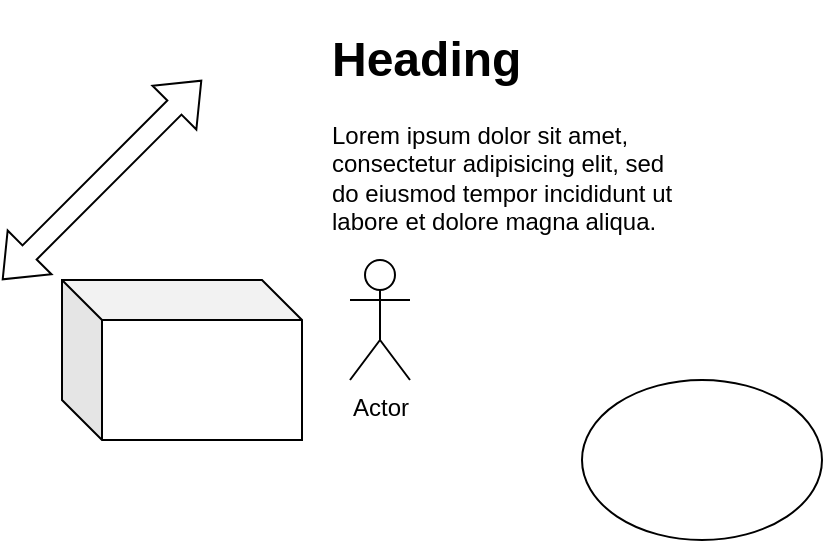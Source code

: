<mxfile version="19.0.3" type="device"><diagram id="kov1-qxVcCZVtM6spt_Q" name="Seite-1"><mxGraphModel dx="1422" dy="865" grid="1" gridSize="10" guides="1" tooltips="1" connect="1" arrows="1" fold="1" page="1" pageScale="1" pageWidth="827" pageHeight="1169" math="0" shadow="0"><root><mxCell id="0"/><mxCell id="1" parent="0"/><mxCell id="MxOZIzA8Gg5av_tNAiIY-1" value="Actor" style="shape=umlActor;verticalLabelPosition=bottom;verticalAlign=top;html=1;outlineConnect=0;" vertex="1" parent="1"><mxGeometry x="414" y="350" width="30" height="60" as="geometry"/></mxCell><mxCell id="MxOZIzA8Gg5av_tNAiIY-2" value="" style="shape=cube;whiteSpace=wrap;html=1;boundedLbl=1;backgroundOutline=1;darkOpacity=0.05;darkOpacity2=0.1;" vertex="1" parent="1"><mxGeometry x="270" y="360" width="120" height="80" as="geometry"/></mxCell><mxCell id="MxOZIzA8Gg5av_tNAiIY-3" value="&lt;h1&gt;Heading&lt;/h1&gt;&lt;p&gt;Lorem ipsum dolor sit amet, consectetur adipisicing elit, sed do eiusmod tempor incididunt ut labore et dolore magna aliqua.&lt;/p&gt;" style="text;html=1;strokeColor=none;fillColor=none;spacing=5;spacingTop=-20;whiteSpace=wrap;overflow=hidden;rounded=0;" vertex="1" parent="1"><mxGeometry x="400" y="230" width="190" height="120" as="geometry"/></mxCell><mxCell id="MxOZIzA8Gg5av_tNAiIY-4" value="" style="ellipse;whiteSpace=wrap;html=1;" vertex="1" parent="1"><mxGeometry x="530" y="410" width="120" height="80" as="geometry"/></mxCell><mxCell id="MxOZIzA8Gg5av_tNAiIY-5" value="" style="shape=flexArrow;endArrow=classic;startArrow=classic;html=1;rounded=0;" edge="1" parent="1"><mxGeometry width="100" height="100" relative="1" as="geometry"><mxPoint x="240" y="360" as="sourcePoint"/><mxPoint x="340" y="260" as="targetPoint"/></mxGeometry></mxCell></root></mxGraphModel></diagram></mxfile>